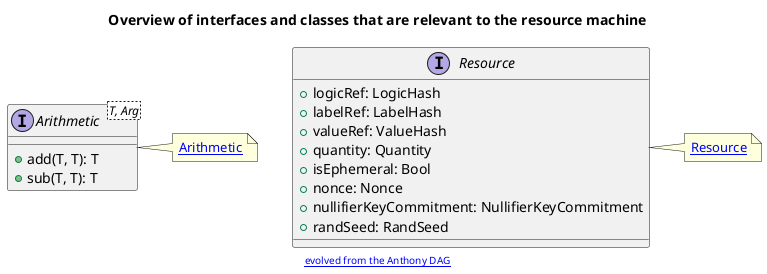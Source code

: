 @startuml
' This is an overview of interfaces and classes that are relevant to the resource machine
title
Overview of interfaces and classes that are relevant to the resource machine
end title

' This is the interface of a `Arithmetic`
' TODO: do we want a group structure on T
interface "Arithmetic<T, Arg>" as Arithmetic {
        +add(T, T): T
        +sub(T, T): T
        ' do we want a zero TODO
}
note right
[[https://specs.anoma.net/latest/arch/system/state/resource_machine/primitive_interfaces/fixed_size_type/arithmetic.html Arithmetic]]
end note

'note below
' This is actually an additive group.
'end note

' This is the interface of a `resource`
interface Resource {
        ' logic reference, a logic hash
        +logicRef: LogicHash
        ' logic reference, a label hash
        +labelRef: LabelHash
        ' value reference, a value hash
        +valueRef: ValueHash
        ' quantity of Quantity type
        +quantity: Quantity
        ' whether or not the resource is ephemeral
        +isEphemeral: Bool
        ' nonce, a number used once
        +nonce: Nonce
        ' the nullifier key commitment
        +nullifierKeyCommitment: NullifierKeyCommitment
        ' a seed for pseud-random number generation
        +randSeed: RandSeed
/' TODO leftoververs from Anthony s dag
TODO        +commitment(): Commitment
TODO        +nullifier(NullifierKey): Nullifier
TODO        +kind(): Kind
TODO        +delta(): DeltaHash
TODO        +tag(consumed: Bool) Tag
'/
}
note right
[[https://specs.anoma.net/v0.1.4/arch/system/state/resource_machine/data_structures/resource/index.html#resource Resource]]
end note

footer "[[https://mermaid.live/edit#pako:eNqtWm1P3DgQ_itWJKRdXcoBhVLyoRKF6x0qtBzs9aQTUmUS7-JrNtkmTtttD377jZ23GdvJgu5AguzMM_Z4PK-BH0GcJyKIgjjlZXkq-aLgy5uMwdfWFjvJC8HOMiWKOY9FWdMNkp1dFvkXmS2u16USy4cPopDzNXx-K9Zhw9KPZ1mpeBaL8E-pMlGWmpfPH9iPei399dMK4GKChFgnxRqxKTNySOiL2XBC9kVyBj5lr_M8rYXuifKnIlX8_zsBXywKseDKnCKfd9sjpen-10I9zOgamfg6mTJgWLRzWSqbXsrvYgKkKXvHMV1mpSiU5oRsZgtVmcyzmmdEKVfqWy5FrMZAiZzPRSHAGiOQ8u8cFvtjdLc4zxQHbTtVhy7qfZHAhkltL8x5I78BGezwMAuPiwW15a1UH7WNIu28lj0BPGUzRBSfK55OZmNqHBdS3S2FkrFvN54kjThetqxuKZWs-Bsv75q1MPkkXy6lWopMHcdxtaxSrvLiofW8nnuWwA85l6IIO6BIPvC0Eq5uaKmQ-daYtmGGBL_WlMcIX_D1rfAs0YSoV-sWHjJbf3wJ9TKaivWYOjIeA7-r0tRsZRyPZrRTrji7VkUVq6qgae1KlHlVxIIYMc0XMr4S84id6yd9d5jLb0Vac_WTxTXaG67R1OKC64FF1DpivzdPOCTLX1Z3YikKnka2UbIcgjBi7_QvTG5PDZmrt3vUW4PQkWDBMwgykUTsqnki0dpKQIbyinf7TvBO035fhP0kswTWeQu_cN7QGRnIJjNbVlJ8MYGMUVZLraC2BAQVX_gC1eQvcnlxIbSfwO1AIvVr369tMD6li8YvjAOYtF5G4PgrrQebnDcOovWG5H-9Xed_asJVKnUdgcSoQBbcUiuDiDhqV0CPuT6L9lW002upwHGhNIXaUkIjTiA5QaTl2dSNPSeYBsx8byUhpJZdqnNw5faExEDztlKCD4mmTCQtDav2ySyA6-0j_cBzKKL4DLy45K4LnFzMCiGu8rwz_IUCwjbKHbXZjWiDqV3J1uyyNoDbPzgGqf1uYm8XosWhrUEqW96Sl2KCuCGGDsk9_da7xHgGdy50XBivYyfaoP7U2IZAf3a_8wxCXONhbl_xybLmCkmCf2NBrMM5LvGmylzXEJCfJx5z3m9Y5MOFu4wHFrJfeXkuIeU8YQ8ojXeXfK0vg2wCkaSEwUm8R-TTD8dsvRQCRQPus2h0jVDD43qK6byYbr3YbL2iPoLqUeM0pJpYpdlTjFwEptMiWdNe85Rbm1pVuiHS4lwTrZpsN2FenZydmsSPTGRyAQSM6VBcK105xaRNk-S-oexFfZ1rWoITUgefVsQeUQqdytMVHI_PuudoujpagDvF-tBmk1Y2JJc99WmLxFopv8Zn2arSKf44W4-WtWGTW0bsuxm445DpCmIe8LVPBw2MOt9RKRjMlEle0SPL8tNM7bFZi_uI-0Ui5EYgFYyXuqRdcnVHxOpKp8leIdSRYqGxnuxjiqxGxGjsPdVtGthTlr_3FbEBR0q891nXim8rGLNF0iSuiGawgU18t932pA1KyCVfiLJxPnpkUumzO2gTjMo_06pfQ-ibHfbs2T-vfC9MhsGbGgWfzGjb4Nm9lhrUSl9grbjdTiBCjbAB3hG8URI1ITO5FHDvyxWwKMc0JrUAHUI1s3ttUQN617AYdgHWQHTmXq4HOuwa0BVDoyh1i64menhdafTw2jrsYZkOwEf3Fn0PsO0YPKxRuW4DD6-Opn7i1E8eWGc7D09PXy7Vs1BzivY9gvEOb-b2AF1_IWwnHaCobiZfvVWeCfhWpddoeKyhJsOc9rSY5oQtZeN86TCdWdVBWEMnZttnlO0LaVaIz6Xv6ryHBMdzmMS8dD_PcX3z-taWO-wOgq278EHonfgQ9Kg2oskKtaU0wGn161zl53kT7RCu04GwGwdCo7gFoSOKb0CzBNA8tHFxB0vy46OXHVKlH__ag5JyMhzq45dL-gjnlkZxTtiNrzrkgBZ2kw4khTkRNgYe14BANx3NMi50QIkeBLpcSTPOzSPcH-dfP2IssDYGhTs8269dTsVKZAkkE9lOjN161lDb0-lc29Gt0RYbkXTbHcOaGDt6XzapLqQ37pdvOiFv9NH53WJ2bbDbEL3CLxYog75gsIRGXjQMI1sFGn2sykvjiV75EMoJEMvUqDWHARaqWmq8obyTq5JNoMhVEnybzaEPHX51MPX3KS5wrF0aQg90XkNwFCWboKQCj4E7I72vlMdKX2GoEWNvVmTJqlIkU7qtB-hTxB4w_tONtX_T9haQQfiAK23AbzBvhw3CYCmKJZdJEAVmyLwJlP7j000QwWMi5rxK1U1wk90DlFcqv15ncRCpohJhUOTV4i6I5jwt4VO1SiALN_9L0EJWPPsrz_HHIPoRfAuiZ7t7z19uv9w7eH70cvdg5-hgbz8M1pq-v7t9tPtif-_w6PBwb-fo6Pl9GHw3a-xt7-7v7R4c7B7u7O_vvDjcv_8XsLXFpg evolved from the Anthony DAG]]"
@enduml
